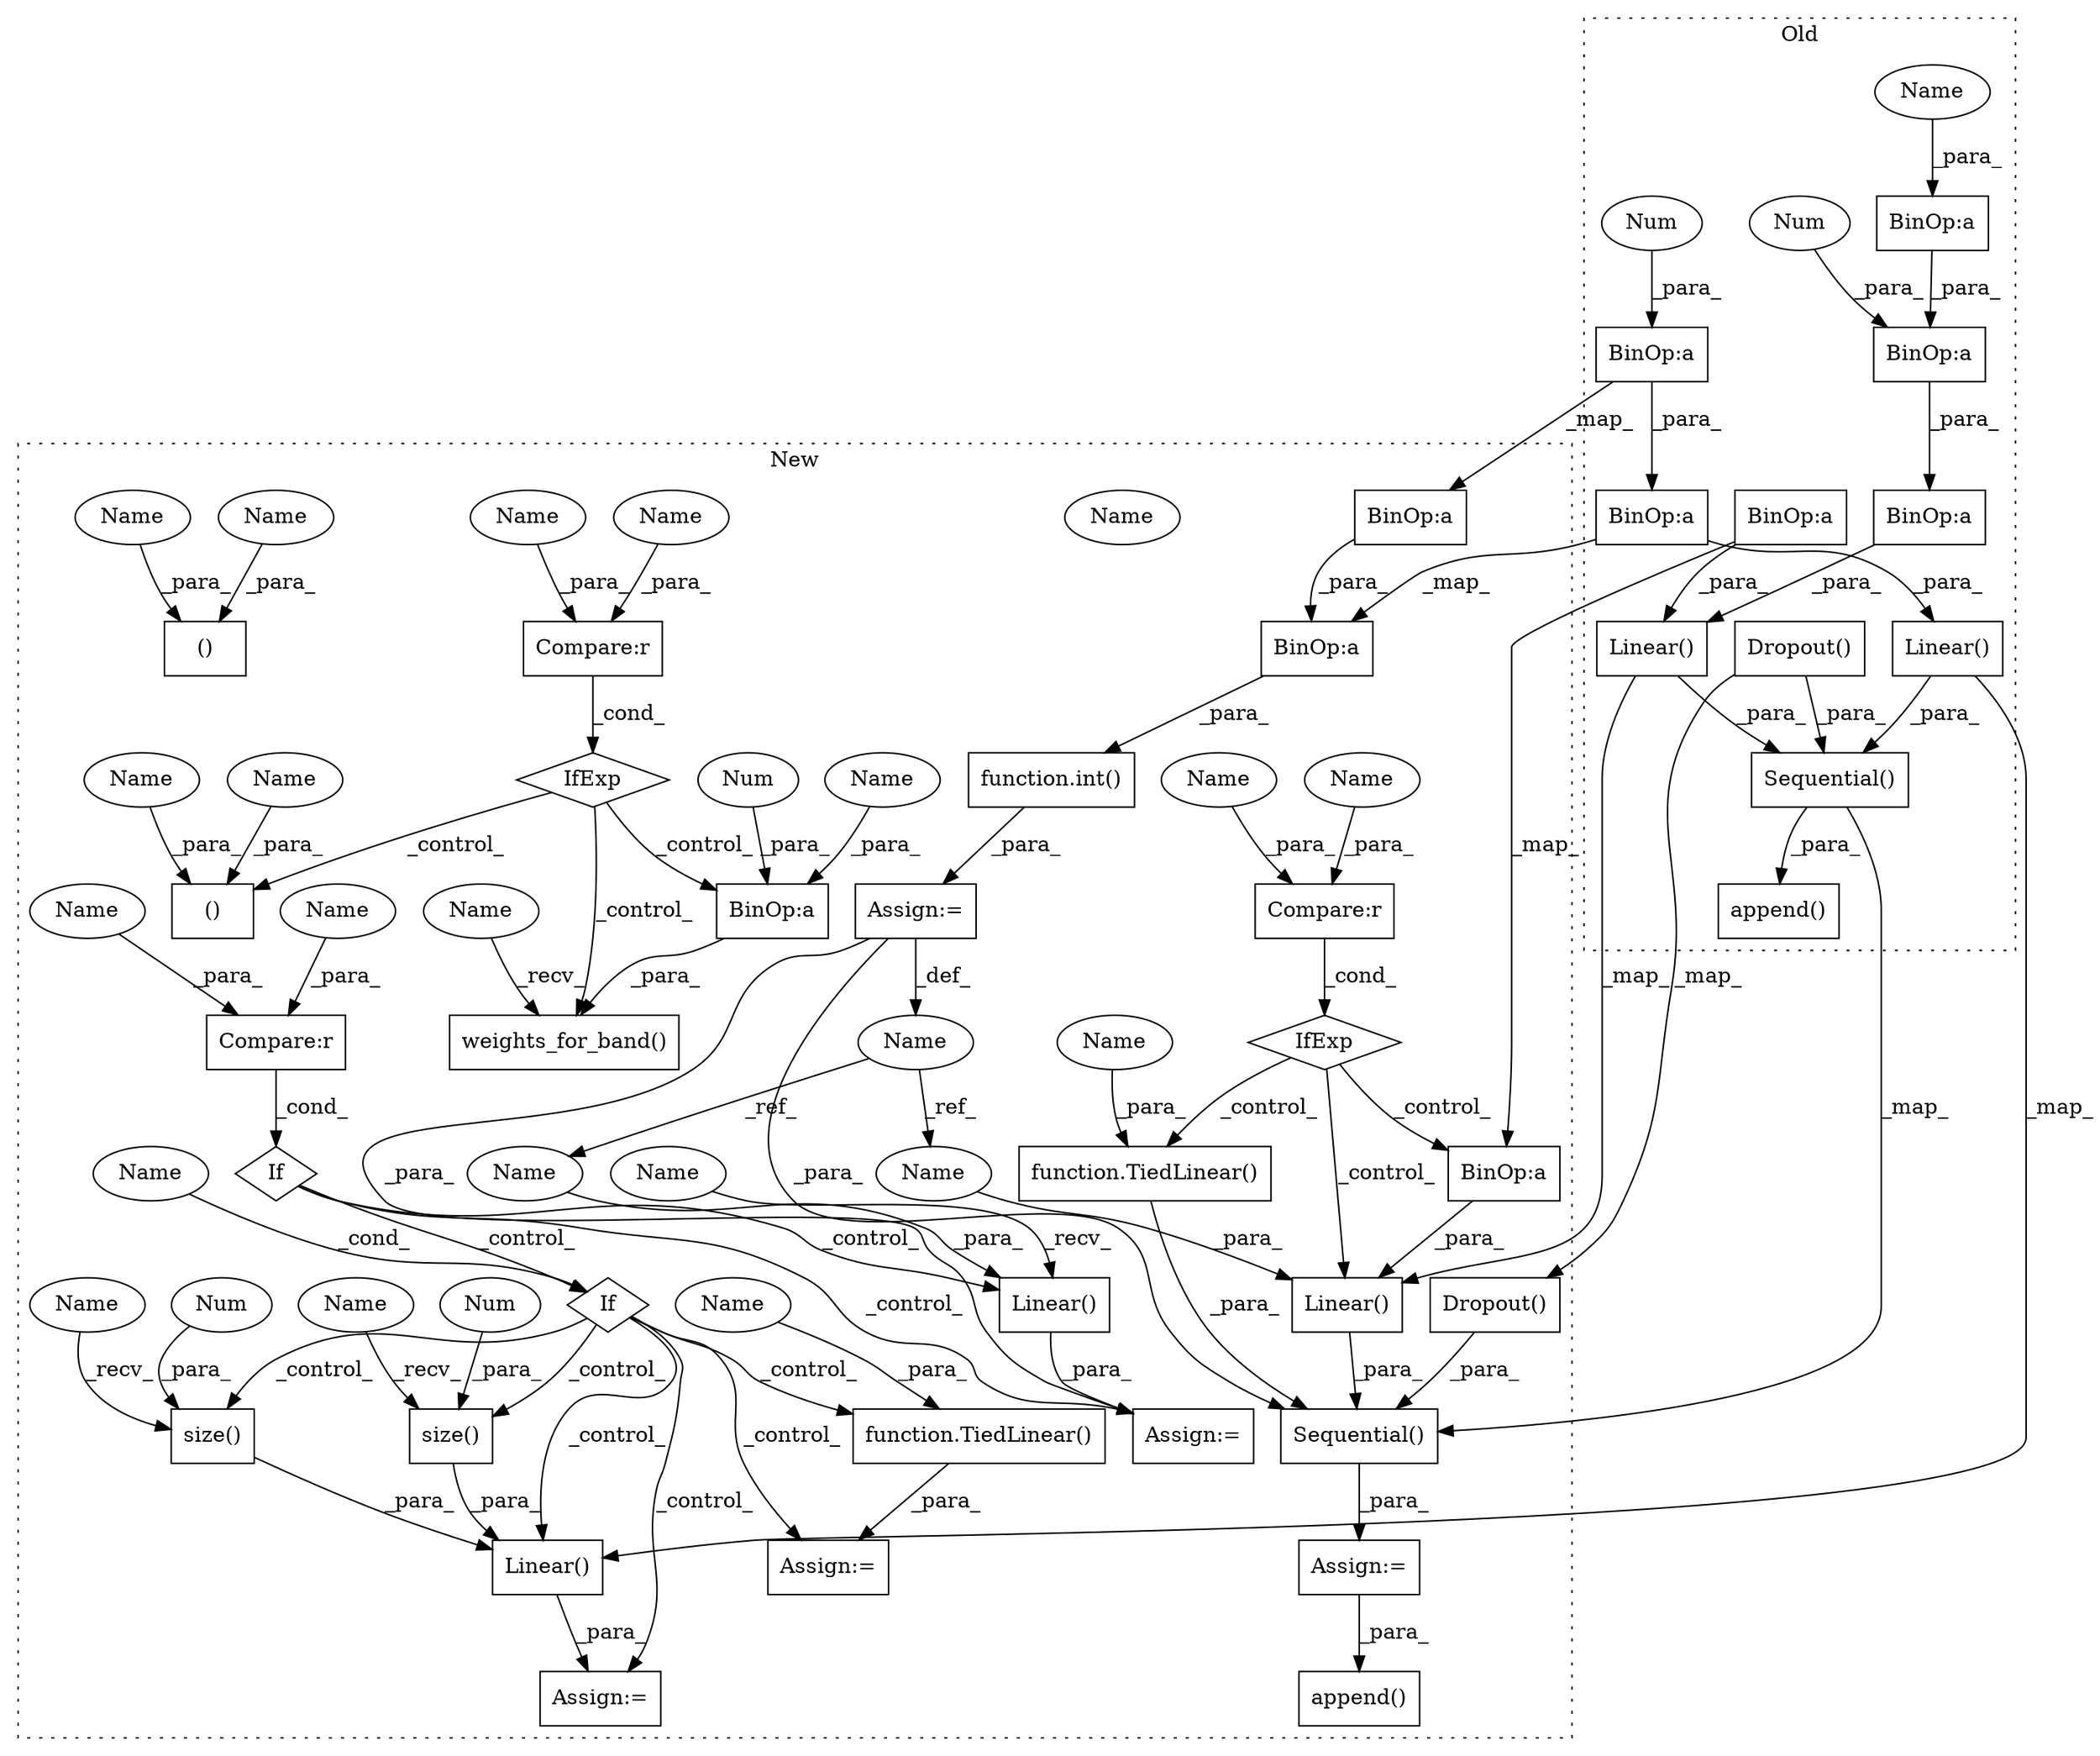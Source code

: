 digraph G {
subgraph cluster0 {
1 [label="append()" a="75" s="1740,2074" l="34,14" shape="box"];
6 [label="Linear()" a="75" s="1809,1875" l="10,13" shape="box"];
9 [label="Linear()" a="75" s="1956,2043" l="10,13" shape="box"];
12 [label="BinOp:a" a="82" s="1991" l="3" shape="box"];
13 [label="BinOp:a" a="82" s="1980" l="4" shape="box"];
14 [label="BinOp:a" a="82" s="1985" l="4" shape="box"];
17 [label="Dropout()" a="75" s="1910,1933" l="11,1" shape="box"];
29 [label="BinOp:a" a="82" s="2026" l="3" shape="box"];
32 [label="BinOp:a" a="82" s="1849" l="4" shape="box"];
33 [label="BinOp:a" a="82" s="1854" l="4" shape="box"];
36 [label="Num" a="76" s="1853" l="1" shape="ellipse"];
39 [label="Num" a="76" s="1984" l="1" shape="ellipse"];
46 [label="Sequential()" a="75" s="1774,2056" l="35,18" shape="box"];
56 [label="Name" a="87" s="1990" l="1" shape="ellipse"];
label = "Old";
style="dotted";
}
subgraph cluster1 {
2 [label="function.TiedLinear()" a="75" s="3694,3714" l="11,17" shape="box"];
3 [label="function.TiedLinear()" a="75" s="4148,4167" l="11,18" shape="box"];
4 [label="If" a="96" s="3612" l="3" shape="diamond"];
5 [label="Linear()" a="75" s="3781,3827" l="10,13" shape="box"];
7 [label="If" a="96" s="3654" l="3" shape="diamond"];
8 [label="Linear()" a="75" s="4037,4087" l="10,13" shape="box"];
10 [label="BinOp:a" a="82" s="3526" l="3" shape="box"];
11 [label="()" a="54" s="3591" l="6" shape="box"];
15 [label="size()" a="75" s="3810,3826" l="15,1" shape="box"];
16 [label="()" a="54" s="3478" l="11" shape="box"];
18 [label="Dropout()" a="75" s="3995,4018" l="11,1" shape="box"];
19 [label="Name" a="87" s="3395" l="3" shape="ellipse"];
20 [label="Linear()" a="75" s="3882,3911" l="10,13" shape="box"];
21 [label="Compare:r" a="40" s="3615" l="21" shape="box"];
22 [label="Compare:r" a="40" s="3553" l="27" shape="box"];
23 [label="Compare:r" a="40" s="4126" l="16" shape="box"];
24 [label="IfExp" a="51" s="3531,3580" l="22,6" shape="diamond"];
25 [label="function.int()" a="75" s="3401,3455" l="4,1" shape="box"];
26 [label="IfExp" a="51" s="4100,4142" l="26,6" shape="diamond"];
27 [label="weights_for_band()" a="75" s="3492,3530" l="33,1" shape="box"];
28 [label="BinOp:a" a="82" s="4070" l="3" shape="box"];
30 [label="append()" a="75" s="4213,4231" l="17,1" shape="box"];
31 [label="BinOp:a" a="82" s="3419" l="4" shape="box"];
34 [label="BinOp:a" a="82" s="3434" l="4" shape="box"];
35 [label="Name" a="87" s="3657" l="8" shape="ellipse"];
37 [label="Num" a="76" s="3825" l="1" shape="ellipse"];
38 [label="Num" a="76" s="3529" l="1" shape="ellipse"];
40 [label="Assign:=" a="68" s="3398" l="3" shape="box"];
41 [label="Assign:=" a="68" s="3939" l="3" shape="box"];
42 [label="Assign:=" a="68" s="3778" l="3" shape="box"];
43 [label="Assign:=" a="68" s="3879" l="3" shape="box"];
44 [label="Assign:=" a="68" s="3691" l="3" shape="box"];
45 [label="Sequential()" a="75" s="3942,4185" l="31,14" shape="box"];
47 [label="size()" a="75" s="3791,3807" l="15,1" shape="box"];
48 [label="Num" a="76" s="3806" l="1" shape="ellipse"];
49 [label="Name" a="87" s="3553" l="15" shape="ellipse"];
50 [label="Name" a="87" s="3492" l="15" shape="ellipse"];
51 [label="Name" a="87" s="3480" l="9" shape="ellipse"];
52 [label="Name" a="87" s="3615" l="9" shape="ellipse"];
53 [label="Name" a="87" s="3705" l="9" shape="ellipse"];
54 [label="Name" a="87" s="3791" l="9" shape="ellipse"];
55 [label="Name" a="87" s="3810" l="9" shape="ellipse"];
57 [label="Name" a="87" s="3525" l="1" shape="ellipse"];
58 [label="Name" a="87" s="3882" l="2" shape="ellipse"];
59 [label="Name" a="87" s="3657" l="8" shape="ellipse"];
60 [label="Name" a="87" s="4047" l="3" shape="ellipse"];
61 [label="Name" a="87" s="3908" l="3" shape="ellipse"];
62 [label="Name" a="87" s="3632" l="4" shape="ellipse"];
63 [label="Name" a="87" s="3587" l="4" shape="ellipse"];
64 [label="Name" a="87" s="3576" l="4" shape="ellipse"];
65 [label="Name" a="87" s="3593" l="4" shape="ellipse"];
66 [label="Name" a="87" s="4138" l="4" shape="ellipse"];
67 [label="Name" a="87" s="3470" l="8" shape="ellipse"];
68 [label="Name" a="87" s="4126" l="8" shape="ellipse"];
69 [label="Name" a="87" s="4159" l="8" shape="ellipse"];
label = "New";
style="dotted";
}
2 -> 44 [label="_para_"];
3 -> 45 [label="_para_"];
4 -> 20 [label="_control_"];
4 -> 43 [label="_control_"];
4 -> 7 [label="_control_"];
5 -> 42 [label="_para_"];
6 -> 5 [label="_map_"];
6 -> 46 [label="_para_"];
7 -> 42 [label="_control_"];
7 -> 47 [label="_control_"];
7 -> 15 [label="_control_"];
7 -> 2 [label="_control_"];
7 -> 5 [label="_control_"];
7 -> 44 [label="_control_"];
8 -> 45 [label="_para_"];
9 -> 46 [label="_para_"];
9 -> 8 [label="_map_"];
10 -> 27 [label="_para_"];
12 -> 14 [label="_para_"];
13 -> 9 [label="_para_"];
14 -> 13 [label="_para_"];
15 -> 5 [label="_para_"];
17 -> 18 [label="_map_"];
17 -> 46 [label="_para_"];
18 -> 45 [label="_para_"];
19 -> 61 [label="_ref_"];
19 -> 60 [label="_ref_"];
20 -> 43 [label="_para_"];
21 -> 4 [label="_cond_"];
22 -> 24 [label="_cond_"];
23 -> 26 [label="_cond_"];
24 -> 11 [label="_control_"];
24 -> 10 [label="_control_"];
24 -> 27 [label="_control_"];
25 -> 40 [label="_para_"];
26 -> 8 [label="_control_"];
26 -> 28 [label="_control_"];
26 -> 3 [label="_control_"];
28 -> 8 [label="_para_"];
29 -> 9 [label="_para_"];
29 -> 28 [label="_map_"];
31 -> 25 [label="_para_"];
32 -> 31 [label="_map_"];
32 -> 6 [label="_para_"];
33 -> 34 [label="_map_"];
33 -> 32 [label="_para_"];
34 -> 31 [label="_para_"];
36 -> 33 [label="_para_"];
37 -> 15 [label="_para_"];
38 -> 10 [label="_para_"];
39 -> 14 [label="_para_"];
40 -> 45 [label="_para_"];
40 -> 43 [label="_para_"];
40 -> 19 [label="_def_"];
41 -> 30 [label="_para_"];
45 -> 41 [label="_para_"];
46 -> 1 [label="_para_"];
46 -> 45 [label="_map_"];
47 -> 5 [label="_para_"];
48 -> 47 [label="_para_"];
49 -> 22 [label="_para_"];
50 -> 27 [label="_recv_"];
51 -> 16 [label="_para_"];
52 -> 21 [label="_para_"];
53 -> 2 [label="_para_"];
54 -> 47 [label="_recv_"];
55 -> 15 [label="_recv_"];
56 -> 12 [label="_para_"];
57 -> 10 [label="_para_"];
58 -> 20 [label="_recv_"];
59 -> 7 [label="_cond_"];
60 -> 8 [label="_para_"];
61 -> 20 [label="_para_"];
62 -> 21 [label="_para_"];
63 -> 11 [label="_para_"];
64 -> 22 [label="_para_"];
65 -> 11 [label="_para_"];
66 -> 23 [label="_para_"];
67 -> 16 [label="_para_"];
68 -> 23 [label="_para_"];
69 -> 3 [label="_para_"];
}